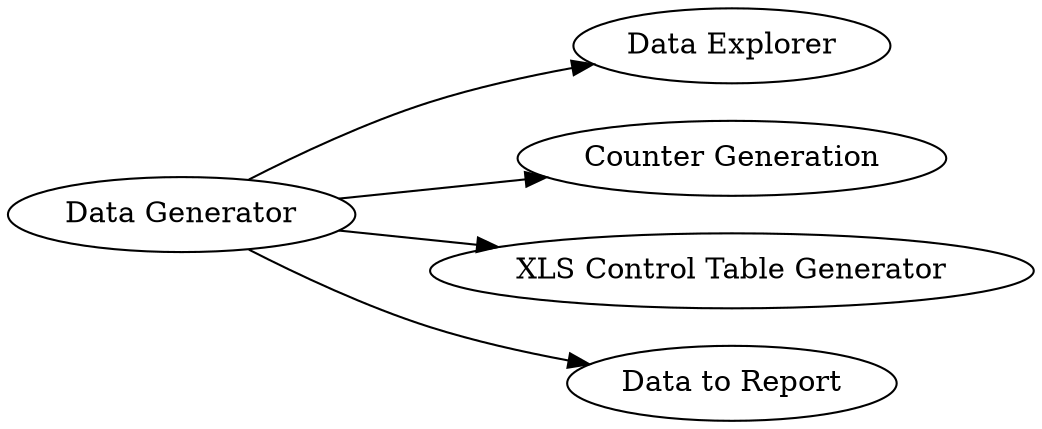 digraph {
	1 [label="Data Generator"]
	2 [label="Data Explorer"]
	3 [label="Counter Generation"]
	4 [label="XLS Control Table Generator"]
	5 [label="Data to Report"]
	1 -> 3
	1 -> 2
	1 -> 5
	1 -> 4
	rankdir=LR
}
